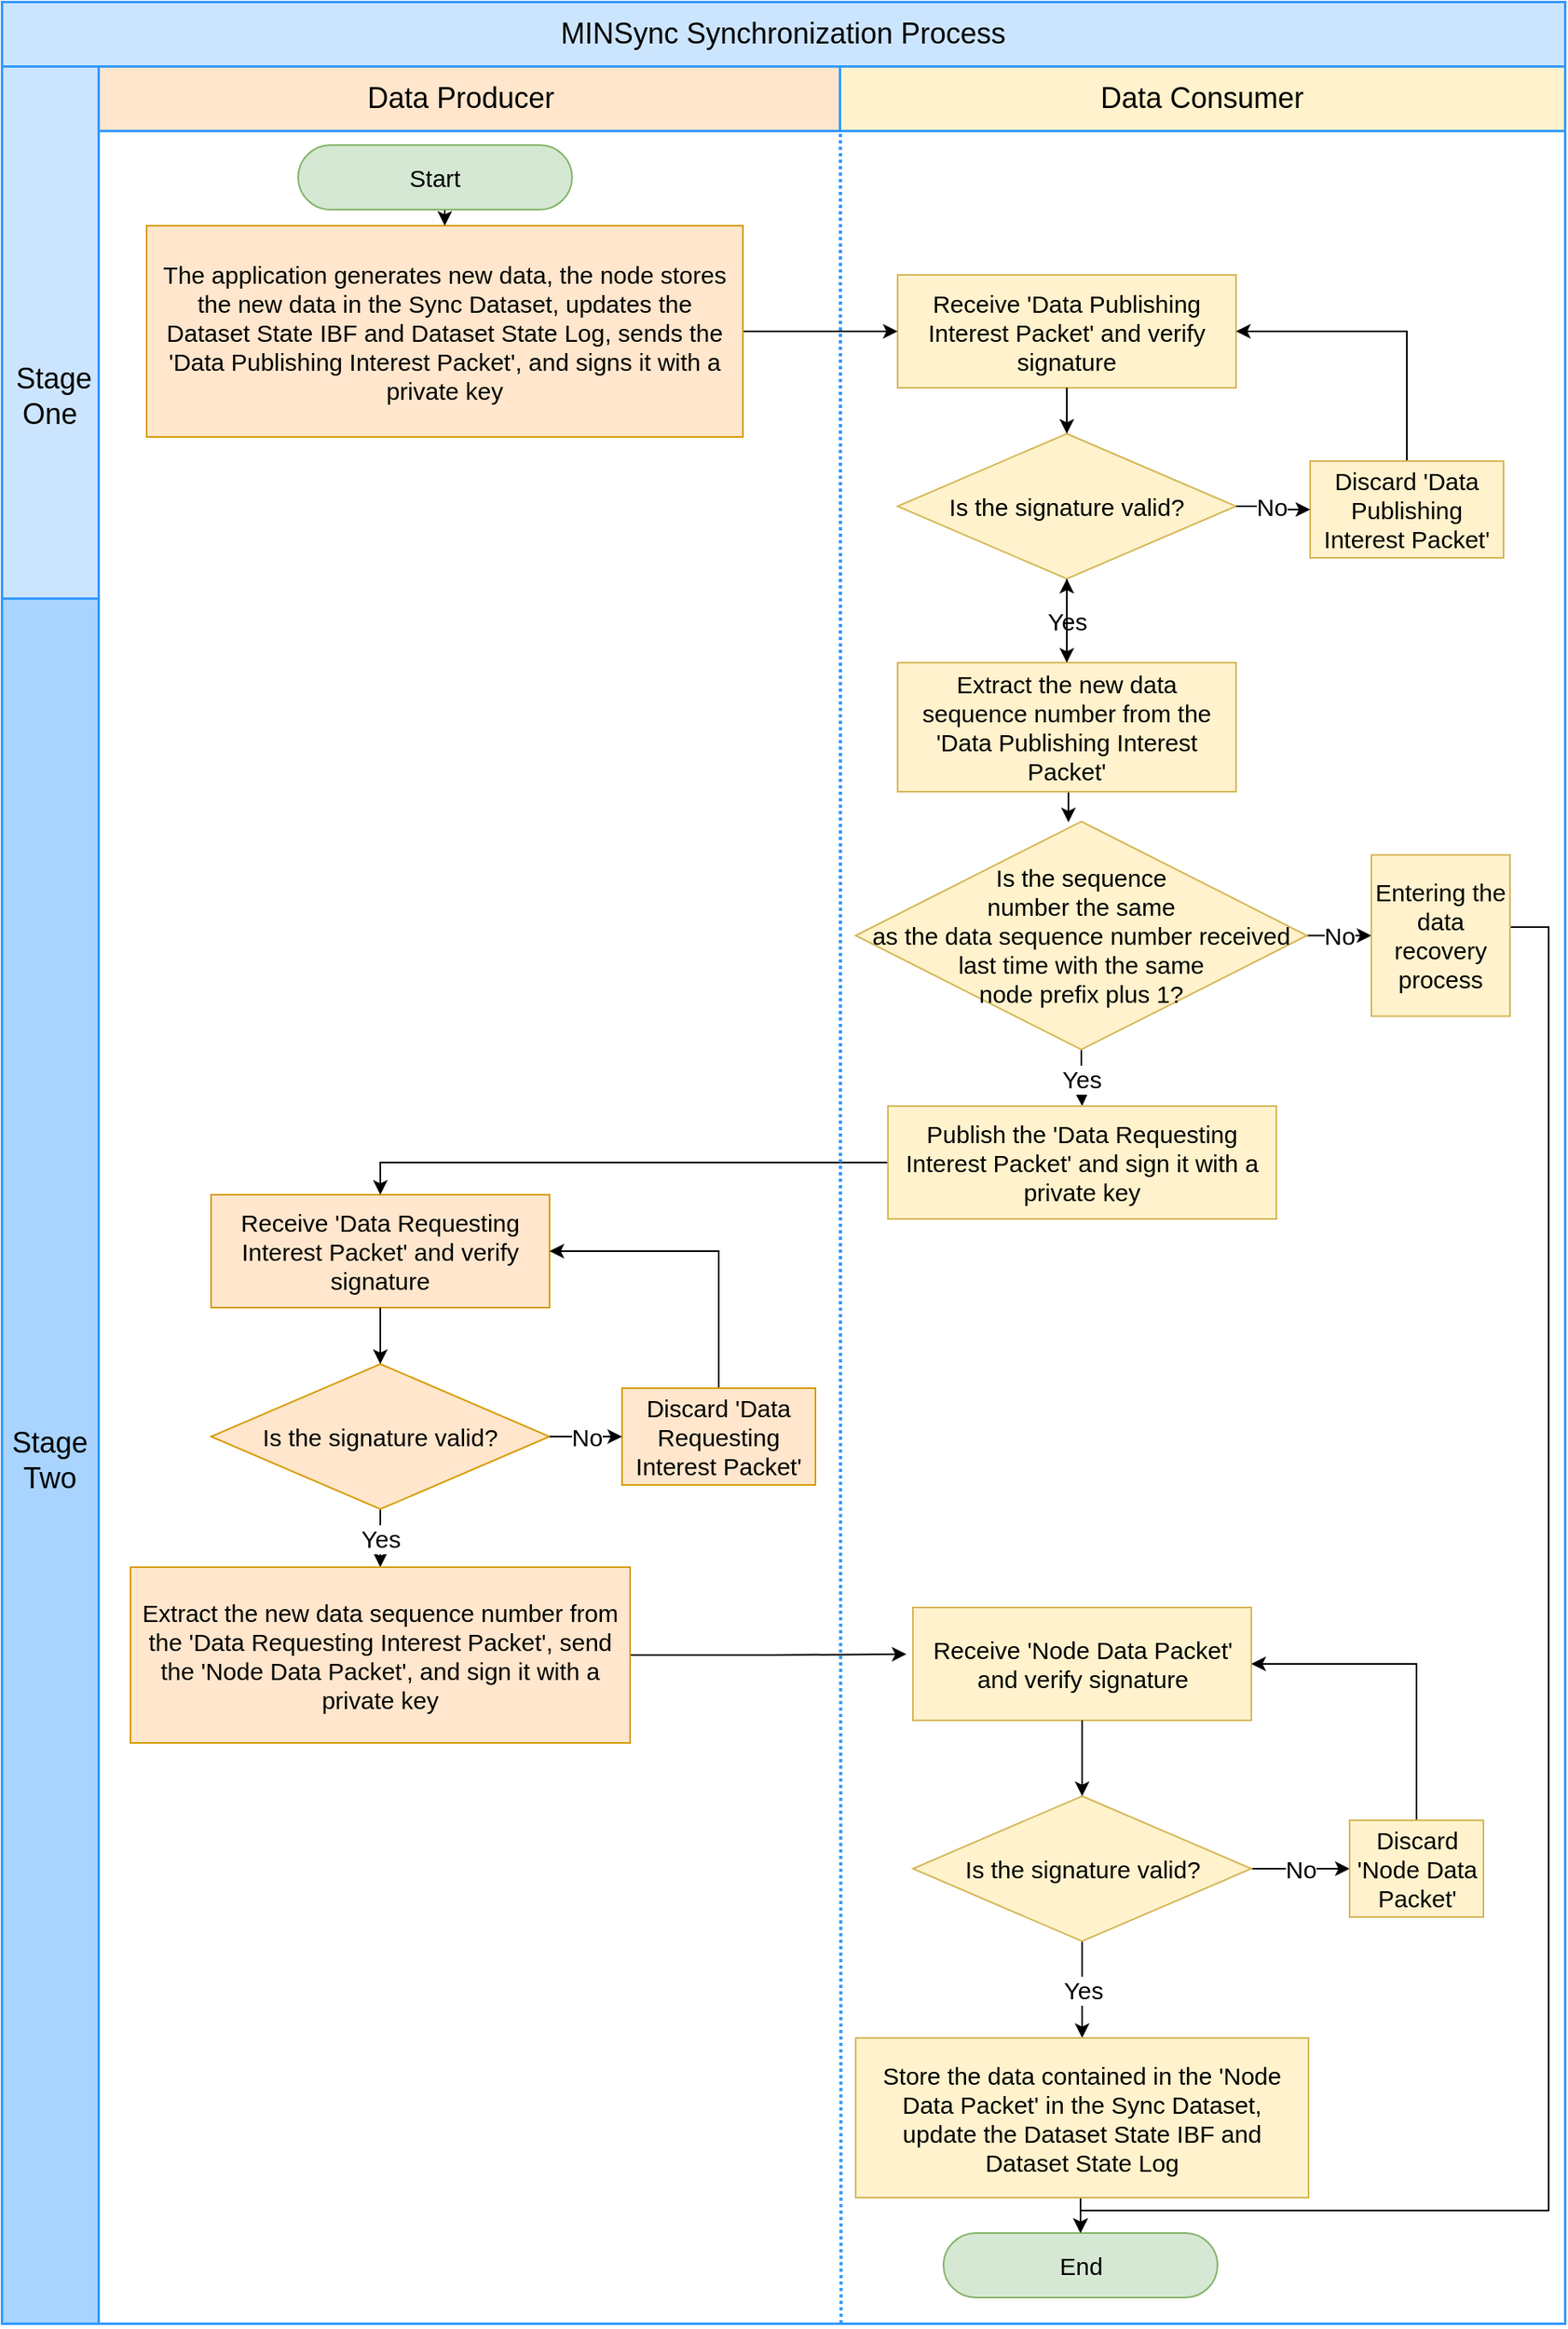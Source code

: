 <mxfile version="24.6.5" type="github">
  <diagram name="Page-1" id="1gks2j2mxZgw-Eoww3x7">
    <mxGraphModel dx="2266" dy="1145" grid="1" gridSize="10" guides="1" tooltips="1" connect="1" arrows="1" fold="1" page="1" pageScale="1" pageWidth="1169" pageHeight="827" math="0" shadow="0">
      <root>
        <mxCell id="0" />
        <mxCell id="1" parent="0" />
        <mxCell id="7eTt3Wd7QuYvfLAh2zUn-1" value="" style="swimlane;startSize=0;labelBackgroundColor=default;fontSize=18;align=right;verticalAlign=middle;strokeColor=#3399FF;strokeWidth=1.5;" vertex="1" parent="1">
          <mxGeometry x="110" y="190" width="910" height="1360" as="geometry" />
        </mxCell>
        <mxCell id="7eTt3Wd7QuYvfLAh2zUn-2" value="Receive &#39;Data Publishing Interest Packet&#39; and verify signature" style="rounded=0;whiteSpace=wrap;html=1;fontSize=15;align=center;verticalAlign=middle;spacing=10;fillColor=#fff2cc;strokeColor=#d6b656;" vertex="1" parent="7eTt3Wd7QuYvfLAh2zUn-1">
          <mxGeometry x="496" y="89.5" width="210" height="70" as="geometry" />
        </mxCell>
        <mxCell id="7eTt3Wd7QuYvfLAh2zUn-3" value="Yes" style="edgeStyle=orthogonalEdgeStyle;rounded=0;orthogonalLoop=1;jettySize=auto;html=1;exitX=0.5;exitY=1;exitDx=0;exitDy=0;entryX=0.5;entryY=0;entryDx=0;entryDy=0;fontSize=15;" edge="1" parent="7eTt3Wd7QuYvfLAh2zUn-1" source="7eTt3Wd7QuYvfLAh2zUn-4" target="7eTt3Wd7QuYvfLAh2zUn-12">
          <mxGeometry relative="1" as="geometry" />
        </mxCell>
        <mxCell id="7eTt3Wd7QuYvfLAh2zUn-4" value="Is the signature valid?" style="rhombus;whiteSpace=wrap;html=1;fontSize=15;align=center;verticalAlign=middle;fillColor=#fff2cc;strokeColor=#d6b656;" vertex="1" parent="7eTt3Wd7QuYvfLAh2zUn-1">
          <mxGeometry x="496" y="188" width="210" height="90" as="geometry" />
        </mxCell>
        <mxCell id="7eTt3Wd7QuYvfLAh2zUn-5" style="edgeStyle=orthogonalEdgeStyle;rounded=0;orthogonalLoop=1;jettySize=auto;html=1;exitX=0.5;exitY=1;exitDx=0;exitDy=0;fontSize=15;" edge="1" parent="7eTt3Wd7QuYvfLAh2zUn-1" source="7eTt3Wd7QuYvfLAh2zUn-2" target="7eTt3Wd7QuYvfLAh2zUn-4">
          <mxGeometry relative="1" as="geometry" />
        </mxCell>
        <mxCell id="7eTt3Wd7QuYvfLAh2zUn-6" style="edgeStyle=orthogonalEdgeStyle;rounded=0;orthogonalLoop=1;jettySize=auto;html=1;exitX=0.5;exitY=0;exitDx=0;exitDy=0;entryX=1;entryY=0.5;entryDx=0;entryDy=0;fontSize=15;" edge="1" parent="7eTt3Wd7QuYvfLAh2zUn-1" source="7eTt3Wd7QuYvfLAh2zUn-7" target="7eTt3Wd7QuYvfLAh2zUn-2">
          <mxGeometry relative="1" as="geometry" />
        </mxCell>
        <mxCell id="7eTt3Wd7QuYvfLAh2zUn-7" value="Discard &#39;Data Publishing Interest Packet&#39;" style="rounded=0;whiteSpace=wrap;html=1;fontSize=15;align=center;verticalAlign=middle;fillColor=#fff2cc;strokeColor=#d6b656;" vertex="1" parent="7eTt3Wd7QuYvfLAh2zUn-1">
          <mxGeometry x="752" y="205" width="120" height="60" as="geometry" />
        </mxCell>
        <mxCell id="7eTt3Wd7QuYvfLAh2zUn-8" style="edgeStyle=orthogonalEdgeStyle;rounded=0;orthogonalLoop=1;jettySize=auto;html=1;exitX=1;exitY=0.5;exitDx=0;exitDy=0;fontSize=15;entryX=0;entryY=0.5;entryDx=0;entryDy=0;" edge="1" parent="7eTt3Wd7QuYvfLAh2zUn-1" source="7eTt3Wd7QuYvfLAh2zUn-4" target="7eTt3Wd7QuYvfLAh2zUn-7">
          <mxGeometry relative="1" as="geometry">
            <mxPoint x="732" y="254" as="targetPoint" />
          </mxGeometry>
        </mxCell>
        <mxCell id="7eTt3Wd7QuYvfLAh2zUn-9" value="No" style="edgeLabel;html=1;align=center;verticalAlign=middle;resizable=0;points=[];fontSize=15;" vertex="1" connectable="0" parent="7eTt3Wd7QuYvfLAh2zUn-8">
          <mxGeometry x="-0.103" relative="1" as="geometry">
            <mxPoint as="offset" />
          </mxGeometry>
        </mxCell>
        <mxCell id="7eTt3Wd7QuYvfLAh2zUn-10" style="edgeStyle=orthogonalEdgeStyle;rounded=0;orthogonalLoop=1;jettySize=auto;html=1;exitX=0.5;exitY=1;exitDx=0;exitDy=0;fontSize=15;strokeColor=#000000;" edge="1" parent="7eTt3Wd7QuYvfLAh2zUn-1" source="7eTt3Wd7QuYvfLAh2zUn-12">
          <mxGeometry relative="1" as="geometry">
            <mxPoint x="602" y="429" as="targetPoint" />
          </mxGeometry>
        </mxCell>
        <mxCell id="7eTt3Wd7QuYvfLAh2zUn-11" value="" style="edgeStyle=orthogonalEdgeStyle;rounded=0;orthogonalLoop=1;jettySize=auto;html=1;fontSize=15;" edge="1" parent="7eTt3Wd7QuYvfLAh2zUn-1" source="7eTt3Wd7QuYvfLAh2zUn-12" target="7eTt3Wd7QuYvfLAh2zUn-4">
          <mxGeometry relative="1" as="geometry" />
        </mxCell>
        <mxCell id="7eTt3Wd7QuYvfLAh2zUn-12" value="&lt;p style=&quot;line-height: 1.2; font-size: 15px;&quot;&gt;Extract the new data sequence number from the &#39;Data Publishing Interest Packet&#39;&lt;br style=&quot;font-size: 15px;&quot;&gt;&lt;/p&gt;" style="rounded=0;whiteSpace=wrap;html=1;fontSize=15;align=center;verticalAlign=middle;spacing=5;spacingTop=0;fillColor=#fff2cc;strokeColor=#d6b656;" vertex="1" parent="7eTt3Wd7QuYvfLAh2zUn-1">
          <mxGeometry x="496" y="330" width="210" height="80" as="geometry" />
        </mxCell>
        <mxCell id="7eTt3Wd7QuYvfLAh2zUn-13" value="Receive &#39;Node Data Packet&#39; and verify signature" style="rounded=0;whiteSpace=wrap;html=1;fontSize=15;align=center;verticalAlign=middle;spacing=10;fillColor=#fff2cc;strokeColor=#d6b656;" vertex="1" parent="7eTt3Wd7QuYvfLAh2zUn-1">
          <mxGeometry x="505.5" y="916" width="210" height="70" as="geometry" />
        </mxCell>
        <mxCell id="7eTt3Wd7QuYvfLAh2zUn-14" value="Yes" style="edgeStyle=orthogonalEdgeStyle;rounded=0;orthogonalLoop=1;jettySize=auto;html=1;exitX=0.5;exitY=1;exitDx=0;exitDy=0;entryX=0.5;entryY=0;entryDx=0;entryDy=0;fontSize=15;" edge="1" parent="7eTt3Wd7QuYvfLAh2zUn-1" source="7eTt3Wd7QuYvfLAh2zUn-16" target="7eTt3Wd7QuYvfLAh2zUn-21">
          <mxGeometry relative="1" as="geometry" />
        </mxCell>
        <mxCell id="7eTt3Wd7QuYvfLAh2zUn-15" value="No" style="edgeStyle=orthogonalEdgeStyle;rounded=0;orthogonalLoop=1;jettySize=auto;html=1;exitX=1;exitY=0.5;exitDx=0;exitDy=0;fontSize=15;" edge="1" parent="7eTt3Wd7QuYvfLAh2zUn-1" source="7eTt3Wd7QuYvfLAh2zUn-16" target="7eTt3Wd7QuYvfLAh2zUn-19">
          <mxGeometry relative="1" as="geometry" />
        </mxCell>
        <mxCell id="7eTt3Wd7QuYvfLAh2zUn-16" value="Is the signature valid?" style="rhombus;whiteSpace=wrap;html=1;fontSize=15;align=center;verticalAlign=middle;fillColor=#fff2cc;strokeColor=#d6b656;" vertex="1" parent="7eTt3Wd7QuYvfLAh2zUn-1">
          <mxGeometry x="505.5" y="1033" width="210" height="90" as="geometry" />
        </mxCell>
        <mxCell id="7eTt3Wd7QuYvfLAh2zUn-17" style="edgeStyle=orthogonalEdgeStyle;rounded=0;orthogonalLoop=1;jettySize=auto;html=1;exitX=0.5;exitY=1;exitDx=0;exitDy=0;fontSize=15;" edge="1" parent="7eTt3Wd7QuYvfLAh2zUn-1" source="7eTt3Wd7QuYvfLAh2zUn-13" target="7eTt3Wd7QuYvfLAh2zUn-16">
          <mxGeometry relative="1" as="geometry" />
        </mxCell>
        <mxCell id="7eTt3Wd7QuYvfLAh2zUn-18" style="edgeStyle=orthogonalEdgeStyle;rounded=0;orthogonalLoop=1;jettySize=auto;html=1;exitX=0.5;exitY=0;exitDx=0;exitDy=0;entryX=1;entryY=0.5;entryDx=0;entryDy=0;fontSize=15;" edge="1" parent="7eTt3Wd7QuYvfLAh2zUn-1" source="7eTt3Wd7QuYvfLAh2zUn-19" target="7eTt3Wd7QuYvfLAh2zUn-13">
          <mxGeometry relative="1" as="geometry">
            <mxPoint x="836.5" y="1048" as="sourcePoint" />
          </mxGeometry>
        </mxCell>
        <mxCell id="7eTt3Wd7QuYvfLAh2zUn-19" value="Discard &#39;Node Data Packet&#39;" style="rounded=0;whiteSpace=wrap;html=1;fontSize=15;align=center;verticalAlign=middle;fillColor=#fff2cc;strokeColor=#d6b656;" vertex="1" parent="7eTt3Wd7QuYvfLAh2zUn-1">
          <mxGeometry x="776.5" y="1048" width="83" height="60" as="geometry" />
        </mxCell>
        <mxCell id="7eTt3Wd7QuYvfLAh2zUn-20" style="edgeStyle=orthogonalEdgeStyle;rounded=0;orthogonalLoop=1;jettySize=auto;html=1;exitX=0.5;exitY=1;exitDx=0;exitDy=0;entryX=0.5;entryY=0;entryDx=0;entryDy=0;fontSize=15;" edge="1" parent="7eTt3Wd7QuYvfLAh2zUn-1" source="7eTt3Wd7QuYvfLAh2zUn-21" target="7eTt3Wd7QuYvfLAh2zUn-22">
          <mxGeometry relative="1" as="geometry" />
        </mxCell>
        <mxCell id="7eTt3Wd7QuYvfLAh2zUn-21" value="&lt;p style=&quot;line-height: 1.2; font-size: 15px;&quot;&gt;Store the data contained in the &#39;Node Data Packet&#39; in the Sync Dataset, update the Dataset State IBF and Dataset State Log&lt;/p&gt;" style="rounded=0;whiteSpace=wrap;html=1;fontSize=15;align=center;verticalAlign=middle;spacing=5;spacingTop=0;fillColor=#fff2cc;strokeColor=#d6b656;" vertex="1" parent="7eTt3Wd7QuYvfLAh2zUn-1">
          <mxGeometry x="470" y="1183" width="281" height="99" as="geometry" />
        </mxCell>
        <mxCell id="7eTt3Wd7QuYvfLAh2zUn-22" value="End" style="rounded=1;whiteSpace=wrap;html=1;fontSize=15;arcSize=50;fillColor=#d5e8d4;strokeColor=#82b366;" vertex="1" parent="7eTt3Wd7QuYvfLAh2zUn-1">
          <mxGeometry x="524.5" y="1304" width="170" height="40" as="geometry" />
        </mxCell>
        <mxCell id="7eTt3Wd7QuYvfLAh2zUn-23" style="edgeStyle=orthogonalEdgeStyle;rounded=0;orthogonalLoop=1;jettySize=auto;html=1;exitX=1;exitY=0.5;exitDx=0;exitDy=0;entryX=0;entryY=0.5;entryDx=0;entryDy=0;fontSize=15;strokeColor=#000000;" edge="1" parent="7eTt3Wd7QuYvfLAh2zUn-1" source="7eTt3Wd7QuYvfLAh2zUn-24" target="7eTt3Wd7QuYvfLAh2zUn-2">
          <mxGeometry relative="1" as="geometry" />
        </mxCell>
        <mxCell id="7eTt3Wd7QuYvfLAh2zUn-24" value="The application generates new data, the node stores the new data in the Sync Dataset, updates the Dataset State IBF and Dataset State Log, sends the &#39;Data Publishing Interest Packet&#39;, and signs it with a private key" style="rounded=0;whiteSpace=wrap;html=1;fontSize=15;align=center;verticalAlign=middle;spacing=10;fillColor=#ffe6cc;strokeColor=#d79b00;" vertex="1" parent="7eTt3Wd7QuYvfLAh2zUn-1">
          <mxGeometry x="30" y="59" width="370" height="131" as="geometry" />
        </mxCell>
        <mxCell id="7eTt3Wd7QuYvfLAh2zUn-25" style="edgeStyle=orthogonalEdgeStyle;rounded=0;orthogonalLoop=1;jettySize=auto;html=1;exitX=0.5;exitY=1;exitDx=0;exitDy=0;entryX=0.5;entryY=0;entryDx=0;entryDy=0;fontSize=15;strokeColor=#000000;" edge="1" parent="7eTt3Wd7QuYvfLAh2zUn-1" source="7eTt3Wd7QuYvfLAh2zUn-26" target="7eTt3Wd7QuYvfLAh2zUn-24">
          <mxGeometry relative="1" as="geometry" />
        </mxCell>
        <mxCell id="7eTt3Wd7QuYvfLAh2zUn-26" value="Start" style="rounded=1;whiteSpace=wrap;html=1;fontSize=15;arcSize=50;fillColor=#d5e8d4;strokeColor=#82b366;" vertex="1" parent="7eTt3Wd7QuYvfLAh2zUn-1">
          <mxGeometry x="124" y="9" width="170" height="40" as="geometry" />
        </mxCell>
        <mxCell id="7eTt3Wd7QuYvfLAh2zUn-27" value="Receive &#39;Data Requesting Interest Packet&#39; and verify signature" style="rounded=0;whiteSpace=wrap;html=1;fontSize=15;align=center;verticalAlign=middle;spacing=10;fillColor=#ffe6cc;strokeColor=#d79b00;" vertex="1" parent="7eTt3Wd7QuYvfLAh2zUn-1">
          <mxGeometry x="70" y="660" width="210" height="70" as="geometry" />
        </mxCell>
        <mxCell id="7eTt3Wd7QuYvfLAh2zUn-28" value="Yes" style="edgeStyle=orthogonalEdgeStyle;rounded=0;orthogonalLoop=1;jettySize=auto;html=1;exitX=0.5;exitY=1;exitDx=0;exitDy=0;entryX=0.5;entryY=0;entryDx=0;entryDy=0;fontSize=15;" edge="1" parent="7eTt3Wd7QuYvfLAh2zUn-1" source="7eTt3Wd7QuYvfLAh2zUn-29" target="7eTt3Wd7QuYvfLAh2zUn-34">
          <mxGeometry relative="1" as="geometry" />
        </mxCell>
        <mxCell id="7eTt3Wd7QuYvfLAh2zUn-29" value="Is the signature valid?" style="rhombus;whiteSpace=wrap;html=1;fontSize=15;align=center;verticalAlign=middle;fillColor=#ffe6cc;strokeColor=#d79b00;" vertex="1" parent="7eTt3Wd7QuYvfLAh2zUn-1">
          <mxGeometry x="70" y="765" width="210" height="90" as="geometry" />
        </mxCell>
        <mxCell id="7eTt3Wd7QuYvfLAh2zUn-30" style="edgeStyle=orthogonalEdgeStyle;rounded=0;orthogonalLoop=1;jettySize=auto;html=1;exitX=0.5;exitY=1;exitDx=0;exitDy=0;fontSize=15;" edge="1" parent="7eTt3Wd7QuYvfLAh2zUn-1" source="7eTt3Wd7QuYvfLAh2zUn-27" target="7eTt3Wd7QuYvfLAh2zUn-29">
          <mxGeometry relative="1" as="geometry" />
        </mxCell>
        <mxCell id="7eTt3Wd7QuYvfLAh2zUn-31" style="edgeStyle=orthogonalEdgeStyle;rounded=0;orthogonalLoop=1;jettySize=auto;html=1;exitX=0.5;exitY=0;exitDx=0;exitDy=0;entryX=1;entryY=0.5;entryDx=0;entryDy=0;fontSize=15;" edge="1" parent="7eTt3Wd7QuYvfLAh2zUn-1" source="7eTt3Wd7QuYvfLAh2zUn-32" target="7eTt3Wd7QuYvfLAh2zUn-27">
          <mxGeometry relative="1" as="geometry" />
        </mxCell>
        <mxCell id="7eTt3Wd7QuYvfLAh2zUn-32" value="Discard &#39;Data Requesting Interest Packet&#39;" style="rounded=0;whiteSpace=wrap;html=1;fontSize=15;align=center;verticalAlign=middle;fillColor=#ffe6cc;strokeColor=#d79b00;" vertex="1" parent="7eTt3Wd7QuYvfLAh2zUn-1">
          <mxGeometry x="325" y="780" width="120" height="60" as="geometry" />
        </mxCell>
        <mxCell id="7eTt3Wd7QuYvfLAh2zUn-33" style="edgeStyle=orthogonalEdgeStyle;rounded=0;orthogonalLoop=1;jettySize=auto;html=1;exitX=1;exitY=0.5;exitDx=0;exitDy=0;entryX=-0.019;entryY=0.414;entryDx=0;entryDy=0;entryPerimeter=0;fontSize=15;strokeColor=#000000;" edge="1" parent="7eTt3Wd7QuYvfLAh2zUn-1" source="7eTt3Wd7QuYvfLAh2zUn-34" target="7eTt3Wd7QuYvfLAh2zUn-13">
          <mxGeometry relative="1" as="geometry" />
        </mxCell>
        <mxCell id="7eTt3Wd7QuYvfLAh2zUn-34" value="&lt;p style=&quot;line-height: 1.2; font-size: 15px;&quot;&gt;Extract the new data sequence number from the &#39;Data Requesting Interest Packet&#39;, send the &#39;Node Data Packet&#39;, and sign it with a private key&lt;/p&gt;" style="rounded=0;whiteSpace=wrap;html=1;fontSize=15;align=center;verticalAlign=middle;spacing=5;spacingTop=0;fillColor=#ffe6cc;strokeColor=#d79b00;" vertex="1" parent="7eTt3Wd7QuYvfLAh2zUn-1">
          <mxGeometry x="20" y="891" width="310" height="109" as="geometry" />
        </mxCell>
        <mxCell id="7eTt3Wd7QuYvfLAh2zUn-35" value="No" style="edgeStyle=orthogonalEdgeStyle;rounded=0;orthogonalLoop=1;jettySize=auto;html=1;exitX=1;exitY=0.5;exitDx=0;exitDy=0;fontSize=15;entryX=0;entryY=0.5;entryDx=0;entryDy=0;" edge="1" parent="7eTt3Wd7QuYvfLAh2zUn-1" source="7eTt3Wd7QuYvfLAh2zUn-29" target="7eTt3Wd7QuYvfLAh2zUn-32">
          <mxGeometry relative="1" as="geometry">
            <mxPoint x="305" y="825" as="targetPoint" />
          </mxGeometry>
        </mxCell>
        <mxCell id="7eTt3Wd7QuYvfLAh2zUn-36" value="No" style="edgeStyle=orthogonalEdgeStyle;rounded=0;orthogonalLoop=1;jettySize=auto;html=1;exitX=1;exitY=0.5;exitDx=0;exitDy=0;fontSize=15;" edge="1" parent="7eTt3Wd7QuYvfLAh2zUn-1" source="7eTt3Wd7QuYvfLAh2zUn-38" target="7eTt3Wd7QuYvfLAh2zUn-40">
          <mxGeometry relative="1" as="geometry" />
        </mxCell>
        <mxCell id="7eTt3Wd7QuYvfLAh2zUn-37" value="Yes" style="edgeStyle=orthogonalEdgeStyle;rounded=0;orthogonalLoop=1;jettySize=auto;html=1;exitX=0.5;exitY=1;exitDx=0;exitDy=0;fontSize=15;" edge="1" parent="7eTt3Wd7QuYvfLAh2zUn-1" source="7eTt3Wd7QuYvfLAh2zUn-38" target="7eTt3Wd7QuYvfLAh2zUn-42">
          <mxGeometry relative="1" as="geometry" />
        </mxCell>
        <mxCell id="7eTt3Wd7QuYvfLAh2zUn-38" value="Is the sequence&lt;br&gt;number the same &lt;br style=&quot;font-size: 15px&quot;&gt;as the data sequence number received last time with the same &lt;br style=&quot;font-size: 15px&quot;&gt;node prefix plus 1?" style="rhombus;whiteSpace=wrap;html=1;fontSize=15;align=center;verticalAlign=middle;fillColor=#fff2cc;strokeColor=#d6b656;" vertex="1" parent="7eTt3Wd7QuYvfLAh2zUn-1">
          <mxGeometry x="470" y="428.5" width="280" height="141.5" as="geometry" />
        </mxCell>
        <mxCell id="7eTt3Wd7QuYvfLAh2zUn-39" style="edgeStyle=orthogonalEdgeStyle;rounded=0;orthogonalLoop=1;jettySize=auto;html=1;exitX=1;exitY=0.5;exitDx=0;exitDy=0;entryX=0.5;entryY=0;entryDx=0;entryDy=0;fontSize=15;" edge="1" parent="7eTt3Wd7QuYvfLAh2zUn-1" source="7eTt3Wd7QuYvfLAh2zUn-40" target="7eTt3Wd7QuYvfLAh2zUn-22">
          <mxGeometry relative="1" as="geometry">
            <Array as="points">
              <mxPoint x="860" y="499" />
              <mxPoint x="860" y="494" />
              <mxPoint x="900" y="494" />
              <mxPoint x="900" y="1290" />
              <mxPoint x="610" y="1290" />
            </Array>
          </mxGeometry>
        </mxCell>
        <mxCell id="7eTt3Wd7QuYvfLAh2zUn-40" value="Entering the data recovery process" style="rounded=0;whiteSpace=wrap;html=1;fontSize=15;align=center;verticalAlign=middle;fillColor=#fff2cc;strokeColor=#d6b656;" vertex="1" parent="7eTt3Wd7QuYvfLAh2zUn-1">
          <mxGeometry x="790" y="449.25" width="86" height="100" as="geometry" />
        </mxCell>
        <mxCell id="7eTt3Wd7QuYvfLAh2zUn-41" style="edgeStyle=orthogonalEdgeStyle;rounded=0;orthogonalLoop=1;jettySize=auto;html=1;exitX=0;exitY=0.5;exitDx=0;exitDy=0;entryX=0.5;entryY=0;entryDx=0;entryDy=0;fontSize=15;strokeColor=#000000;" edge="1" parent="7eTt3Wd7QuYvfLAh2zUn-1" source="7eTt3Wd7QuYvfLAh2zUn-42" target="7eTt3Wd7QuYvfLAh2zUn-27">
          <mxGeometry relative="1" as="geometry" />
        </mxCell>
        <mxCell id="7eTt3Wd7QuYvfLAh2zUn-42" value="&lt;p style=&quot;line-height: 1.2; font-size: 15px;&quot;&gt;Publish the &#39;Data Requesting Interest Packet&#39; and sign it with a private key&lt;br style=&quot;font-size: 15px;&quot;&gt;&lt;/p&gt;" style="rounded=0;whiteSpace=wrap;html=1;fontSize=15;align=center;verticalAlign=middle;spacing=5;spacingTop=0;fillColor=#fff2cc;strokeColor=#d6b656;" vertex="1" parent="7eTt3Wd7QuYvfLAh2zUn-1">
          <mxGeometry x="490" y="605" width="241" height="70" as="geometry" />
        </mxCell>
        <mxCell id="7eTt3Wd7QuYvfLAh2zUn-43" value="" style="endArrow=none;dashed=1;html=1;strokeWidth=2;rounded=0;fontSize=18;dashPattern=1 1;strokeColor=#3399FF;entryX=0;entryY=1;entryDx=0;entryDy=0;exitX=0.507;exitY=1;exitDx=0;exitDy=0;exitPerimeter=0;" edge="1" parent="7eTt3Wd7QuYvfLAh2zUn-1">
          <mxGeometry width="50" height="50" relative="1" as="geometry">
            <mxPoint x="460.884" y="1360" as="sourcePoint" />
            <mxPoint x="460.5" as="targetPoint" />
            <Array as="points">
              <mxPoint x="460.5" y="680" />
            </Array>
          </mxGeometry>
        </mxCell>
        <mxCell id="7eTt3Wd7QuYvfLAh2zUn-44" value="Data Producer" style="rounded=0;whiteSpace=wrap;html=1;fontSize=18;fillColor=#ffe6cc;strokeColor=#3399FF;strokeWidth=1.5;" vertex="1" parent="1">
          <mxGeometry x="100" y="150" width="470" height="40" as="geometry" />
        </mxCell>
        <mxCell id="7eTt3Wd7QuYvfLAh2zUn-45" value="MINSync Synchronization Process" style="rounded=0;whiteSpace=wrap;html=1;fontSize=18;fillColor=#CCE5FF;strokeColor=#3399FF;strokeWidth=1.5;fontStyle=0" vertex="1" parent="1">
          <mxGeometry x="50" y="110" width="970" height="40" as="geometry" />
        </mxCell>
        <mxCell id="7eTt3Wd7QuYvfLAh2zUn-46" value="&amp;nbsp;Stage&lt;br&gt;One" style="rounded=0;whiteSpace=wrap;html=1;fontSize=18;fillColor=#CCE5FF;strokeColor=#3399FF;strokeWidth=1.5;" vertex="1" parent="1">
          <mxGeometry x="50" y="150" width="60" height="410" as="geometry" />
        </mxCell>
        <mxCell id="7eTt3Wd7QuYvfLAh2zUn-47" value="Stage&lt;br&gt;Two" style="rounded=0;whiteSpace=wrap;html=1;fontSize=18;fillColor=#A8D4FF;strokeColor=#3399FF;strokeWidth=1.5;" vertex="1" parent="1">
          <mxGeometry x="50" y="480" width="60" height="1070" as="geometry" />
        </mxCell>
        <mxCell id="7eTt3Wd7QuYvfLAh2zUn-48" value="Data Consumer" style="rounded=0;whiteSpace=wrap;html=1;fontSize=18;fillColor=#fff2cc;strokeColor=#3399FF;strokeWidth=1.5;" vertex="1" parent="1">
          <mxGeometry x="570" y="150" width="450" height="40" as="geometry" />
        </mxCell>
      </root>
    </mxGraphModel>
  </diagram>
</mxfile>
